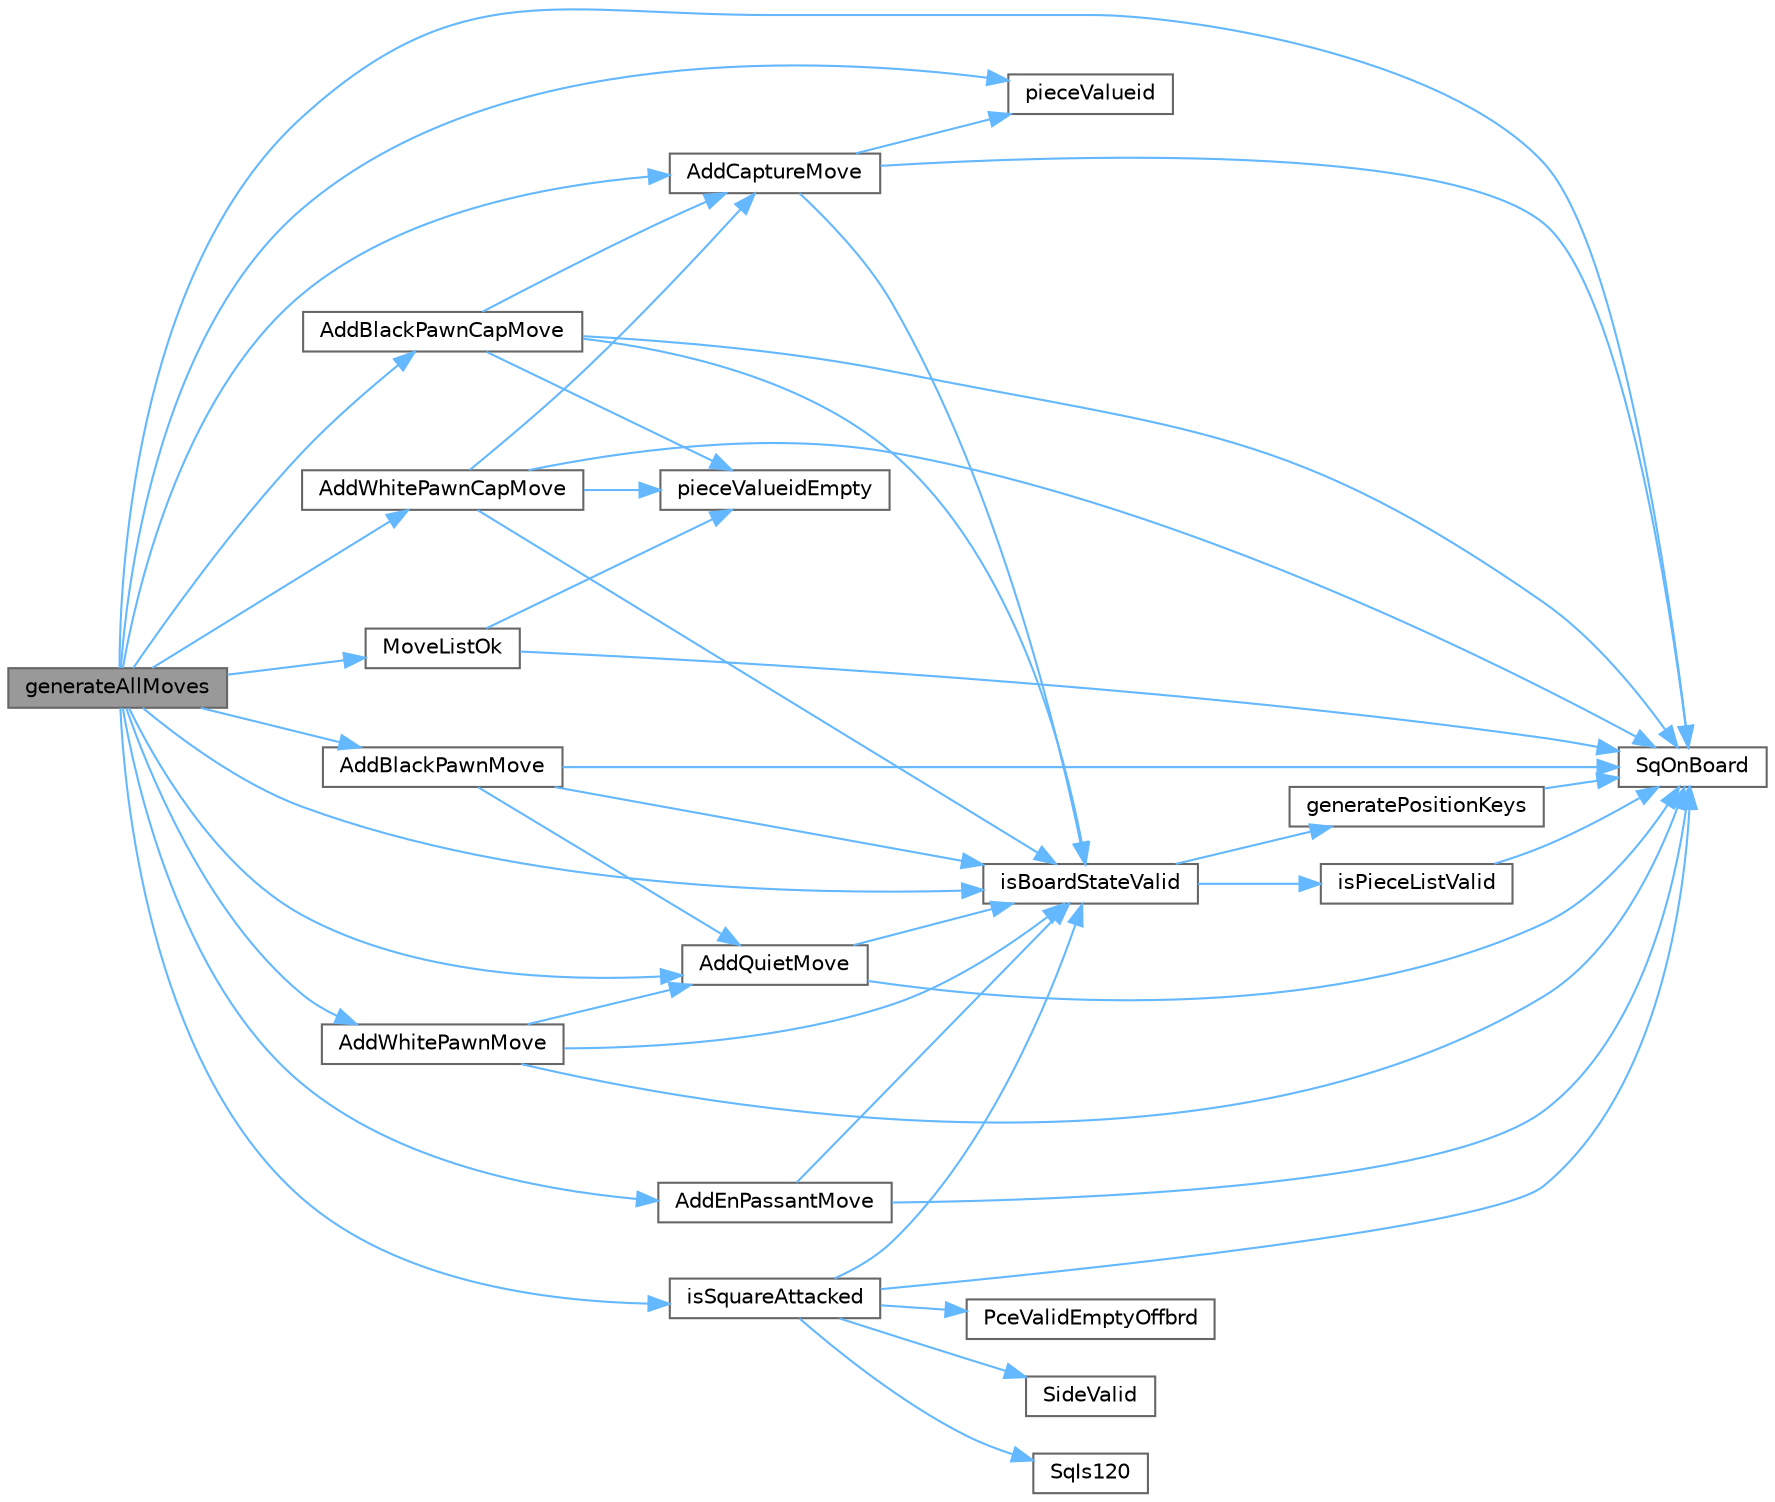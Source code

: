digraph "generateAllMoves"
{
 // INTERACTIVE_SVG=YES
 // LATEX_PDF_SIZE
  bgcolor="transparent";
  edge [fontname=Helvetica,fontsize=10,labelfontname=Helvetica,labelfontsize=10];
  node [fontname=Helvetica,fontsize=10,shape=box,height=0.2,width=0.4];
  rankdir="LR";
  Node1 [id="Node000001",label="generateAllMoves",height=0.2,width=0.4,color="gray40", fillcolor="grey60", style="filled", fontcolor="black",tooltip="Generate all pseudo-legal moves for the side to move."];
  Node1 -> Node2 [id="edge1_Node000001_Node000002",color="steelblue1",style="solid",tooltip=" "];
  Node2 [id="Node000002",label="AddBlackPawnCapMove",height=0.2,width=0.4,color="grey40", fillcolor="white", style="filled",URL="$move__generator_8cpp.html#a21d952c048f6586610eafeefcd4a0341",tooltip=" "];
  Node2 -> Node3 [id="edge2_Node000002_Node000003",color="steelblue1",style="solid",tooltip=" "];
  Node3 [id="Node000003",label="AddCaptureMove",height=0.2,width=0.4,color="grey40", fillcolor="white", style="filled",URL="$move__generator_8cpp.html#ad22de88ed58f37e575d4d3bbb7925329",tooltip=" "];
  Node3 -> Node4 [id="edge3_Node000003_Node000004",color="steelblue1",style="solid",tooltip=" "];
  Node4 [id="Node000004",label="isBoardStateValid",height=0.2,width=0.4,color="grey40", fillcolor="white", style="filled",URL="$board_8cpp.html#a27f071824f45c724e8ddd02c72b39871",tooltip="Performs a full internal consistency check of the board state."];
  Node4 -> Node5 [id="edge4_Node000004_Node000005",color="steelblue1",style="solid",tooltip=" "];
  Node5 [id="Node000005",label="generatePositionKeys",height=0.2,width=0.4,color="grey40", fillcolor="white", style="filled",URL="$hash__keys_8cpp.html#a8c1832e1dfd853cce944ddd2df57dd53",tooltip="Generates a Zobrist hash key for the given board position."];
  Node5 -> Node6 [id="edge5_Node000005_Node000006",color="steelblue1",style="solid",tooltip=" "];
  Node6 [id="Node000006",label="SqOnBoard",height=0.2,width=0.4,color="grey40", fillcolor="white", style="filled",URL="$validate_8cpp.html#ad5a569564ef016ed02a4fef23d89d9c4",tooltip="Checks if a given square index refers to a valid on-board square."];
  Node4 -> Node7 [id="edge6_Node000004_Node000007",color="steelblue1",style="solid",tooltip=" "];
  Node7 [id="Node000007",label="isPieceListValid",height=0.2,width=0.4,color="grey40", fillcolor="white", style="filled",URL="$board_8cpp.html#addbaf4fbab51f8032e0e7aabbffeab96",tooltip="Validate that piece list array is consistent with board state."];
  Node7 -> Node6 [id="edge7_Node000007_Node000006",color="steelblue1",style="solid",tooltip=" "];
  Node3 -> Node8 [id="edge8_Node000003_Node000008",color="steelblue1",style="solid",tooltip=" "];
  Node8 [id="Node000008",label="pieceValueid",height=0.2,width=0.4,color="grey40", fillcolor="white", style="filled",URL="$validate_8cpp.html#aca205110cd18879d0e0a965dee34b776",tooltip="Checks if the given piece code is a valid piece (non-empty)."];
  Node3 -> Node6 [id="edge9_Node000003_Node000006",color="steelblue1",style="solid",tooltip=" "];
  Node2 -> Node4 [id="edge10_Node000002_Node000004",color="steelblue1",style="solid",tooltip=" "];
  Node2 -> Node9 [id="edge11_Node000002_Node000009",color="steelblue1",style="solid",tooltip=" "];
  Node9 [id="Node000009",label="pieceValueidEmpty",height=0.2,width=0.4,color="grey40", fillcolor="white", style="filled",URL="$validate_8cpp.html#ac8317193b0ce2ab0c3d8d0f212cdd2b6",tooltip="Checks if the given piece code is either empty or a valid piece."];
  Node2 -> Node6 [id="edge12_Node000002_Node000006",color="steelblue1",style="solid",tooltip=" "];
  Node1 -> Node10 [id="edge13_Node000001_Node000010",color="steelblue1",style="solid",tooltip=" "];
  Node10 [id="Node000010",label="AddBlackPawnMove",height=0.2,width=0.4,color="grey40", fillcolor="white", style="filled",URL="$move__generator_8cpp.html#a529fbdfe853d3ad841c4c0b88c8e55f8",tooltip=" "];
  Node10 -> Node11 [id="edge14_Node000010_Node000011",color="steelblue1",style="solid",tooltip=" "];
  Node11 [id="Node000011",label="AddQuietMove",height=0.2,width=0.4,color="grey40", fillcolor="white", style="filled",URL="$move__generator_8cpp.html#a3a38227acc56d0a4f2531c45bbf17a43",tooltip=" "];
  Node11 -> Node4 [id="edge15_Node000011_Node000004",color="steelblue1",style="solid",tooltip=" "];
  Node11 -> Node6 [id="edge16_Node000011_Node000006",color="steelblue1",style="solid",tooltip=" "];
  Node10 -> Node4 [id="edge17_Node000010_Node000004",color="steelblue1",style="solid",tooltip=" "];
  Node10 -> Node6 [id="edge18_Node000010_Node000006",color="steelblue1",style="solid",tooltip=" "];
  Node1 -> Node3 [id="edge19_Node000001_Node000003",color="steelblue1",style="solid",tooltip=" "];
  Node1 -> Node12 [id="edge20_Node000001_Node000012",color="steelblue1",style="solid",tooltip=" "];
  Node12 [id="Node000012",label="AddEnPassantMove",height=0.2,width=0.4,color="grey40", fillcolor="white", style="filled",URL="$move__generator_8cpp.html#a1f1451a443ea747e0af2376725f4c62f",tooltip=" "];
  Node12 -> Node4 [id="edge21_Node000012_Node000004",color="steelblue1",style="solid",tooltip=" "];
  Node12 -> Node6 [id="edge22_Node000012_Node000006",color="steelblue1",style="solid",tooltip=" "];
  Node1 -> Node11 [id="edge23_Node000001_Node000011",color="steelblue1",style="solid",tooltip=" "];
  Node1 -> Node13 [id="edge24_Node000001_Node000013",color="steelblue1",style="solid",tooltip=" "];
  Node13 [id="Node000013",label="AddWhitePawnCapMove",height=0.2,width=0.4,color="grey40", fillcolor="white", style="filled",URL="$move__generator_8cpp.html#aa5050db53ab58a3d01f8db5b0c6681c9",tooltip=" "];
  Node13 -> Node3 [id="edge25_Node000013_Node000003",color="steelblue1",style="solid",tooltip=" "];
  Node13 -> Node4 [id="edge26_Node000013_Node000004",color="steelblue1",style="solid",tooltip=" "];
  Node13 -> Node9 [id="edge27_Node000013_Node000009",color="steelblue1",style="solid",tooltip=" "];
  Node13 -> Node6 [id="edge28_Node000013_Node000006",color="steelblue1",style="solid",tooltip=" "];
  Node1 -> Node14 [id="edge29_Node000001_Node000014",color="steelblue1",style="solid",tooltip=" "];
  Node14 [id="Node000014",label="AddWhitePawnMove",height=0.2,width=0.4,color="grey40", fillcolor="white", style="filled",URL="$move__generator_8cpp.html#a6470c50ad0bc1167743755ec2a6be107",tooltip=" "];
  Node14 -> Node11 [id="edge30_Node000014_Node000011",color="steelblue1",style="solid",tooltip=" "];
  Node14 -> Node4 [id="edge31_Node000014_Node000004",color="steelblue1",style="solid",tooltip=" "];
  Node14 -> Node6 [id="edge32_Node000014_Node000006",color="steelblue1",style="solid",tooltip=" "];
  Node1 -> Node4 [id="edge33_Node000001_Node000004",color="steelblue1",style="solid",tooltip=" "];
  Node1 -> Node15 [id="edge34_Node000001_Node000015",color="steelblue1",style="solid",tooltip=" "];
  Node15 [id="Node000015",label="isSquareAttacked",height=0.2,width=0.4,color="grey40", fillcolor="white", style="filled",URL="$attack_8cpp.html#a36ea46ff61e0738a61f70dcf90b5178b",tooltip="Determines if a given square is attacked by a given side."];
  Node15 -> Node4 [id="edge35_Node000015_Node000004",color="steelblue1",style="solid",tooltip=" "];
  Node15 -> Node16 [id="edge36_Node000015_Node000016",color="steelblue1",style="solid",tooltip=" "];
  Node16 [id="Node000016",label="PceValidEmptyOffbrd",height=0.2,width=0.4,color="grey40", fillcolor="white", style="filled",URL="$validate_8cpp.html#aac5a1baab60b7b72d85de73be258f91b",tooltip="Checks if the given piece code is empty, valid, or OFFBOARD."];
  Node15 -> Node17 [id="edge37_Node000015_Node000017",color="steelblue1",style="solid",tooltip=" "];
  Node17 [id="Node000017",label="SideValid",height=0.2,width=0.4,color="grey40", fillcolor="white", style="filled",URL="$validate_8cpp.html#ad7a2e012bffa6db3df97e7742c9d731d",tooltip="Checks if the given side identifier is valid."];
  Node15 -> Node18 [id="edge38_Node000015_Node000018",color="steelblue1",style="solid",tooltip=" "];
  Node18 [id="Node000018",label="SqIs120",height=0.2,width=0.4,color="grey40", fillcolor="white", style="filled",URL="$validate_8cpp.html#a48b5f0e20cf731ceeeb659fbc27b972c",tooltip="Checks if a given square index is within the 120-based range."];
  Node15 -> Node6 [id="edge39_Node000015_Node000006",color="steelblue1",style="solid",tooltip=" "];
  Node1 -> Node19 [id="edge40_Node000001_Node000019",color="steelblue1",style="solid",tooltip=" "];
  Node19 [id="Node000019",label="MoveListOk",height=0.2,width=0.4,color="grey40", fillcolor="white", style="filled",URL="$validate_8cpp.html#a63d4de5e5c2a915fbce5d856620285d6",tooltip="Validates that a move list is within bounds and references valid moves."];
  Node19 -> Node9 [id="edge41_Node000019_Node000009",color="steelblue1",style="solid",tooltip=" "];
  Node19 -> Node6 [id="edge42_Node000019_Node000006",color="steelblue1",style="solid",tooltip=" "];
  Node1 -> Node8 [id="edge43_Node000001_Node000008",color="steelblue1",style="solid",tooltip=" "];
  Node1 -> Node6 [id="edge44_Node000001_Node000006",color="steelblue1",style="solid",tooltip=" "];
}
